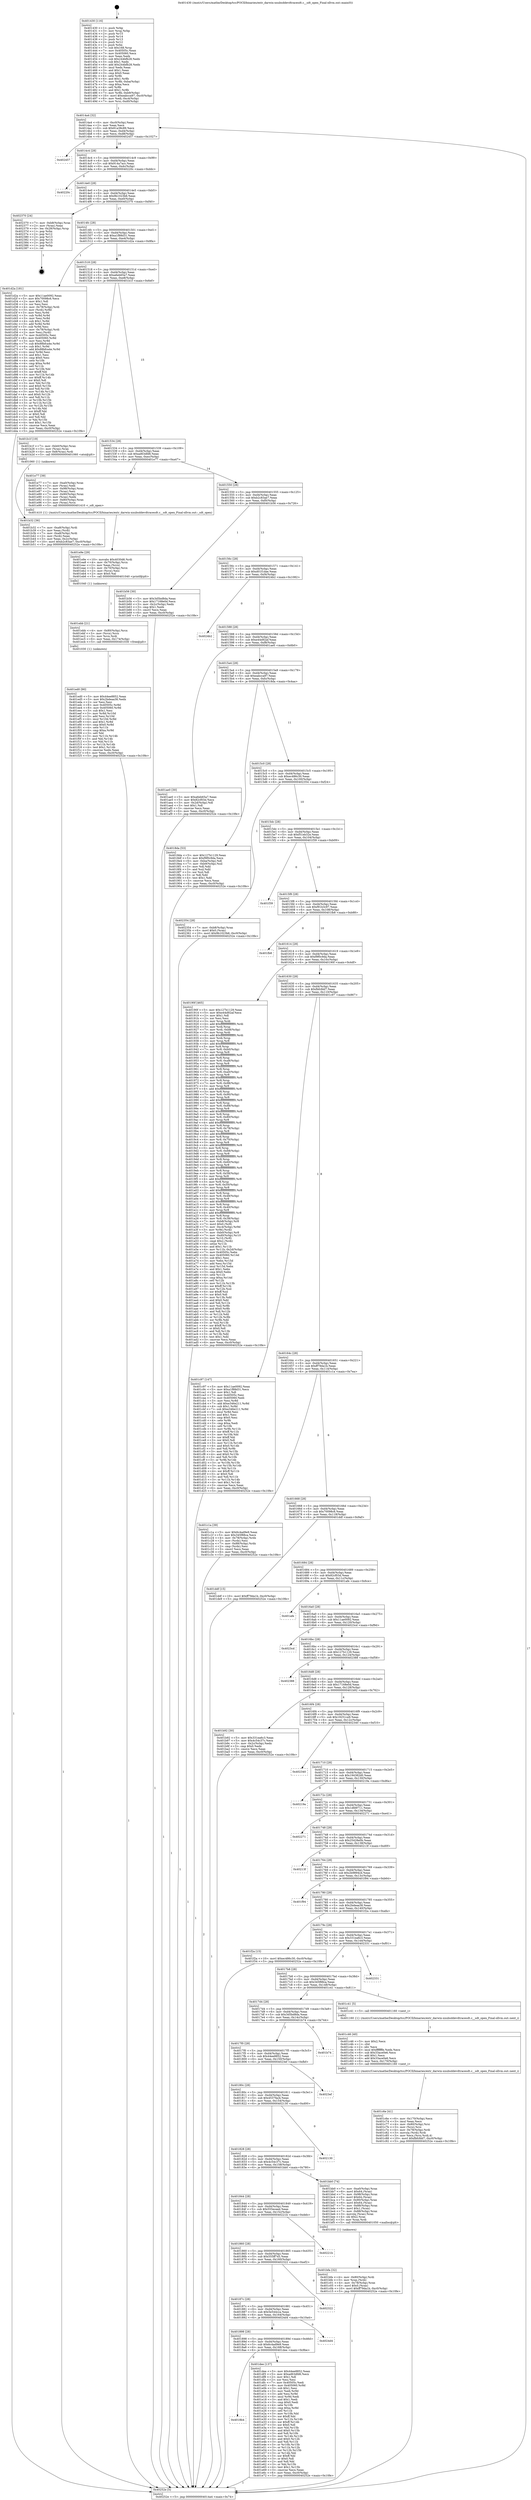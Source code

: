 digraph "0x401430" {
  label = "0x401430 (/mnt/c/Users/mathe/Desktop/tcc/POCII/binaries/extr_darwin-xnubsddevdtracesdt.c__sdt_open_Final-ollvm.out::main(0))"
  labelloc = "t"
  node[shape=record]

  Entry [label="",width=0.3,height=0.3,shape=circle,fillcolor=black,style=filled]
  "0x4014a4" [label="{
     0x4014a4 [32]\l
     | [instrs]\l
     &nbsp;&nbsp;0x4014a4 \<+6\>: mov -0xc0(%rbp),%eax\l
     &nbsp;&nbsp;0x4014aa \<+2\>: mov %eax,%ecx\l
     &nbsp;&nbsp;0x4014ac \<+6\>: sub $0x81a38c89,%ecx\l
     &nbsp;&nbsp;0x4014b2 \<+6\>: mov %eax,-0xd4(%rbp)\l
     &nbsp;&nbsp;0x4014b8 \<+6\>: mov %ecx,-0xd8(%rbp)\l
     &nbsp;&nbsp;0x4014be \<+6\>: je 0000000000402457 \<main+0x1027\>\l
  }"]
  "0x402457" [label="{
     0x402457\l
  }", style=dashed]
  "0x4014c4" [label="{
     0x4014c4 [28]\l
     | [instrs]\l
     &nbsp;&nbsp;0x4014c4 \<+5\>: jmp 00000000004014c9 \<main+0x99\>\l
     &nbsp;&nbsp;0x4014c9 \<+6\>: mov -0xd4(%rbp),%eax\l
     &nbsp;&nbsp;0x4014cf \<+5\>: sub $0x914a7acc,%eax\l
     &nbsp;&nbsp;0x4014d4 \<+6\>: mov %eax,-0xdc(%rbp)\l
     &nbsp;&nbsp;0x4014da \<+6\>: je 000000000040220c \<main+0xddc\>\l
  }"]
  Exit [label="",width=0.3,height=0.3,shape=circle,fillcolor=black,style=filled,peripheries=2]
  "0x40220c" [label="{
     0x40220c\l
  }", style=dashed]
  "0x4014e0" [label="{
     0x4014e0 [28]\l
     | [instrs]\l
     &nbsp;&nbsp;0x4014e0 \<+5\>: jmp 00000000004014e5 \<main+0xb5\>\l
     &nbsp;&nbsp;0x4014e5 \<+6\>: mov -0xd4(%rbp),%eax\l
     &nbsp;&nbsp;0x4014eb \<+5\>: sub $0x9b1023b6,%eax\l
     &nbsp;&nbsp;0x4014f0 \<+6\>: mov %eax,-0xe0(%rbp)\l
     &nbsp;&nbsp;0x4014f6 \<+6\>: je 0000000000402370 \<main+0xf40\>\l
  }"]
  "0x401ed0" [label="{
     0x401ed0 [90]\l
     | [instrs]\l
     &nbsp;&nbsp;0x401ed0 \<+5\>: mov $0x44ee8852,%eax\l
     &nbsp;&nbsp;0x401ed5 \<+5\>: mov $0x2bdeaa38,%edx\l
     &nbsp;&nbsp;0x401eda \<+2\>: xor %esi,%esi\l
     &nbsp;&nbsp;0x401edc \<+8\>: mov 0x40505c,%r8d\l
     &nbsp;&nbsp;0x401ee4 \<+8\>: mov 0x405060,%r9d\l
     &nbsp;&nbsp;0x401eec \<+3\>: sub $0x1,%esi\l
     &nbsp;&nbsp;0x401eef \<+3\>: mov %r8d,%r10d\l
     &nbsp;&nbsp;0x401ef2 \<+3\>: add %esi,%r10d\l
     &nbsp;&nbsp;0x401ef5 \<+4\>: imul %r10d,%r8d\l
     &nbsp;&nbsp;0x401ef9 \<+4\>: and $0x1,%r8d\l
     &nbsp;&nbsp;0x401efd \<+4\>: cmp $0x0,%r8d\l
     &nbsp;&nbsp;0x401f01 \<+4\>: sete %r11b\l
     &nbsp;&nbsp;0x401f05 \<+4\>: cmp $0xa,%r9d\l
     &nbsp;&nbsp;0x401f09 \<+3\>: setl %bl\l
     &nbsp;&nbsp;0x401f0c \<+3\>: mov %r11b,%r14b\l
     &nbsp;&nbsp;0x401f0f \<+3\>: and %bl,%r14b\l
     &nbsp;&nbsp;0x401f12 \<+3\>: xor %bl,%r11b\l
     &nbsp;&nbsp;0x401f15 \<+3\>: or %r11b,%r14b\l
     &nbsp;&nbsp;0x401f18 \<+4\>: test $0x1,%r14b\l
     &nbsp;&nbsp;0x401f1c \<+3\>: cmovne %edx,%eax\l
     &nbsp;&nbsp;0x401f1f \<+6\>: mov %eax,-0xc0(%rbp)\l
     &nbsp;&nbsp;0x401f25 \<+5\>: jmp 000000000040252e \<main+0x10fe\>\l
  }"]
  "0x402370" [label="{
     0x402370 [24]\l
     | [instrs]\l
     &nbsp;&nbsp;0x402370 \<+7\>: mov -0xb8(%rbp),%rax\l
     &nbsp;&nbsp;0x402377 \<+2\>: mov (%rax),%eax\l
     &nbsp;&nbsp;0x402379 \<+4\>: lea -0x28(%rbp),%rsp\l
     &nbsp;&nbsp;0x40237d \<+1\>: pop %rbx\l
     &nbsp;&nbsp;0x40237e \<+2\>: pop %r12\l
     &nbsp;&nbsp;0x402380 \<+2\>: pop %r13\l
     &nbsp;&nbsp;0x402382 \<+2\>: pop %r14\l
     &nbsp;&nbsp;0x402384 \<+2\>: pop %r15\l
     &nbsp;&nbsp;0x402386 \<+1\>: pop %rbp\l
     &nbsp;&nbsp;0x402387 \<+1\>: ret\l
  }"]
  "0x4014fc" [label="{
     0x4014fc [28]\l
     | [instrs]\l
     &nbsp;&nbsp;0x4014fc \<+5\>: jmp 0000000000401501 \<main+0xd1\>\l
     &nbsp;&nbsp;0x401501 \<+6\>: mov -0xd4(%rbp),%eax\l
     &nbsp;&nbsp;0x401507 \<+5\>: sub $0xa1f88d31,%eax\l
     &nbsp;&nbsp;0x40150c \<+6\>: mov %eax,-0xe4(%rbp)\l
     &nbsp;&nbsp;0x401512 \<+6\>: je 0000000000401d2a \<main+0x8fa\>\l
  }"]
  "0x401ebb" [label="{
     0x401ebb [21]\l
     | [instrs]\l
     &nbsp;&nbsp;0x401ebb \<+4\>: mov -0x80(%rbp),%rcx\l
     &nbsp;&nbsp;0x401ebf \<+3\>: mov (%rcx),%rcx\l
     &nbsp;&nbsp;0x401ec2 \<+3\>: mov %rcx,%rdi\l
     &nbsp;&nbsp;0x401ec5 \<+6\>: mov %eax,-0x174(%rbp)\l
     &nbsp;&nbsp;0x401ecb \<+5\>: call 0000000000401030 \<free@plt\>\l
     | [calls]\l
     &nbsp;&nbsp;0x401030 \{1\} (unknown)\l
  }"]
  "0x401d2a" [label="{
     0x401d2a [181]\l
     | [instrs]\l
     &nbsp;&nbsp;0x401d2a \<+5\>: mov $0x11ae0092,%eax\l
     &nbsp;&nbsp;0x401d2f \<+5\>: mov $0x70098c6,%ecx\l
     &nbsp;&nbsp;0x401d34 \<+2\>: mov $0x1,%dl\l
     &nbsp;&nbsp;0x401d36 \<+2\>: xor %esi,%esi\l
     &nbsp;&nbsp;0x401d38 \<+4\>: mov -0x78(%rbp),%rdi\l
     &nbsp;&nbsp;0x401d3c \<+3\>: mov (%rdi),%r8d\l
     &nbsp;&nbsp;0x401d3f \<+3\>: mov %esi,%r9d\l
     &nbsp;&nbsp;0x401d42 \<+3\>: sub %r8d,%r9d\l
     &nbsp;&nbsp;0x401d45 \<+3\>: mov %esi,%r8d\l
     &nbsp;&nbsp;0x401d48 \<+4\>: sub $0x1,%r8d\l
     &nbsp;&nbsp;0x401d4c \<+3\>: add %r8d,%r9d\l
     &nbsp;&nbsp;0x401d4f \<+3\>: sub %r9d,%esi\l
     &nbsp;&nbsp;0x401d52 \<+4\>: mov -0x78(%rbp),%rdi\l
     &nbsp;&nbsp;0x401d56 \<+2\>: mov %esi,(%rdi)\l
     &nbsp;&nbsp;0x401d58 \<+7\>: mov 0x40505c,%esi\l
     &nbsp;&nbsp;0x401d5f \<+8\>: mov 0x405060,%r8d\l
     &nbsp;&nbsp;0x401d67 \<+3\>: mov %esi,%r9d\l
     &nbsp;&nbsp;0x401d6a \<+7\>: sub $0x88bfca4e,%r9d\l
     &nbsp;&nbsp;0x401d71 \<+4\>: sub $0x1,%r9d\l
     &nbsp;&nbsp;0x401d75 \<+7\>: add $0x88bfca4e,%r9d\l
     &nbsp;&nbsp;0x401d7c \<+4\>: imul %r9d,%esi\l
     &nbsp;&nbsp;0x401d80 \<+3\>: and $0x1,%esi\l
     &nbsp;&nbsp;0x401d83 \<+3\>: cmp $0x0,%esi\l
     &nbsp;&nbsp;0x401d86 \<+4\>: sete %r10b\l
     &nbsp;&nbsp;0x401d8a \<+4\>: cmp $0xa,%r8d\l
     &nbsp;&nbsp;0x401d8e \<+4\>: setl %r11b\l
     &nbsp;&nbsp;0x401d92 \<+3\>: mov %r10b,%bl\l
     &nbsp;&nbsp;0x401d95 \<+3\>: xor $0xff,%bl\l
     &nbsp;&nbsp;0x401d98 \<+3\>: mov %r11b,%r14b\l
     &nbsp;&nbsp;0x401d9b \<+4\>: xor $0xff,%r14b\l
     &nbsp;&nbsp;0x401d9f \<+3\>: xor $0x0,%dl\l
     &nbsp;&nbsp;0x401da2 \<+3\>: mov %bl,%r15b\l
     &nbsp;&nbsp;0x401da5 \<+4\>: and $0x0,%r15b\l
     &nbsp;&nbsp;0x401da9 \<+3\>: and %dl,%r10b\l
     &nbsp;&nbsp;0x401dac \<+3\>: mov %r14b,%r12b\l
     &nbsp;&nbsp;0x401daf \<+4\>: and $0x0,%r12b\l
     &nbsp;&nbsp;0x401db3 \<+3\>: and %dl,%r11b\l
     &nbsp;&nbsp;0x401db6 \<+3\>: or %r10b,%r15b\l
     &nbsp;&nbsp;0x401db9 \<+3\>: or %r11b,%r12b\l
     &nbsp;&nbsp;0x401dbc \<+3\>: xor %r12b,%r15b\l
     &nbsp;&nbsp;0x401dbf \<+3\>: or %r14b,%bl\l
     &nbsp;&nbsp;0x401dc2 \<+3\>: xor $0xff,%bl\l
     &nbsp;&nbsp;0x401dc5 \<+3\>: or $0x0,%dl\l
     &nbsp;&nbsp;0x401dc8 \<+2\>: and %dl,%bl\l
     &nbsp;&nbsp;0x401dca \<+3\>: or %bl,%r15b\l
     &nbsp;&nbsp;0x401dcd \<+4\>: test $0x1,%r15b\l
     &nbsp;&nbsp;0x401dd1 \<+3\>: cmovne %ecx,%eax\l
     &nbsp;&nbsp;0x401dd4 \<+6\>: mov %eax,-0xc0(%rbp)\l
     &nbsp;&nbsp;0x401dda \<+5\>: jmp 000000000040252e \<main+0x10fe\>\l
  }"]
  "0x401518" [label="{
     0x401518 [28]\l
     | [instrs]\l
     &nbsp;&nbsp;0x401518 \<+5\>: jmp 000000000040151d \<main+0xed\>\l
     &nbsp;&nbsp;0x40151d \<+6\>: mov -0xd4(%rbp),%eax\l
     &nbsp;&nbsp;0x401523 \<+5\>: sub $0xa6eb65a7,%eax\l
     &nbsp;&nbsp;0x401528 \<+6\>: mov %eax,-0xe8(%rbp)\l
     &nbsp;&nbsp;0x40152e \<+6\>: je 0000000000401b1f \<main+0x6ef\>\l
  }"]
  "0x401e9e" [label="{
     0x401e9e [29]\l
     | [instrs]\l
     &nbsp;&nbsp;0x401e9e \<+10\>: movabs $0x4030d6,%rdi\l
     &nbsp;&nbsp;0x401ea8 \<+4\>: mov -0x70(%rbp),%rcx\l
     &nbsp;&nbsp;0x401eac \<+2\>: mov %eax,(%rcx)\l
     &nbsp;&nbsp;0x401eae \<+4\>: mov -0x70(%rbp),%rcx\l
     &nbsp;&nbsp;0x401eb2 \<+2\>: mov (%rcx),%esi\l
     &nbsp;&nbsp;0x401eb4 \<+2\>: mov $0x0,%al\l
     &nbsp;&nbsp;0x401eb6 \<+5\>: call 0000000000401040 \<printf@plt\>\l
     | [calls]\l
     &nbsp;&nbsp;0x401040 \{1\} (unknown)\l
  }"]
  "0x401b1f" [label="{
     0x401b1f [19]\l
     | [instrs]\l
     &nbsp;&nbsp;0x401b1f \<+7\>: mov -0xb0(%rbp),%rax\l
     &nbsp;&nbsp;0x401b26 \<+3\>: mov (%rax),%rax\l
     &nbsp;&nbsp;0x401b29 \<+4\>: mov 0x8(%rax),%rdi\l
     &nbsp;&nbsp;0x401b2d \<+5\>: call 0000000000401060 \<atoi@plt\>\l
     | [calls]\l
     &nbsp;&nbsp;0x401060 \{1\} (unknown)\l
  }"]
  "0x401534" [label="{
     0x401534 [28]\l
     | [instrs]\l
     &nbsp;&nbsp;0x401534 \<+5\>: jmp 0000000000401539 \<main+0x109\>\l
     &nbsp;&nbsp;0x401539 \<+6\>: mov -0xd4(%rbp),%eax\l
     &nbsp;&nbsp;0x40153f \<+5\>: sub $0xad63dfd6,%eax\l
     &nbsp;&nbsp;0x401544 \<+6\>: mov %eax,-0xec(%rbp)\l
     &nbsp;&nbsp;0x40154a \<+6\>: je 0000000000401e77 \<main+0xa47\>\l
  }"]
  "0x4018b4" [label="{
     0x4018b4\l
  }", style=dashed]
  "0x401e77" [label="{
     0x401e77 [39]\l
     | [instrs]\l
     &nbsp;&nbsp;0x401e77 \<+7\>: mov -0xa0(%rbp),%rax\l
     &nbsp;&nbsp;0x401e7e \<+2\>: mov (%rax),%edi\l
     &nbsp;&nbsp;0x401e80 \<+7\>: mov -0x98(%rbp),%rax\l
     &nbsp;&nbsp;0x401e87 \<+2\>: mov (%rax),%esi\l
     &nbsp;&nbsp;0x401e89 \<+7\>: mov -0x90(%rbp),%rax\l
     &nbsp;&nbsp;0x401e90 \<+2\>: mov (%rax),%edx\l
     &nbsp;&nbsp;0x401e92 \<+4\>: mov -0x80(%rbp),%rax\l
     &nbsp;&nbsp;0x401e96 \<+3\>: mov (%rax),%rcx\l
     &nbsp;&nbsp;0x401e99 \<+5\>: call 0000000000401410 \<_sdt_open\>\l
     | [calls]\l
     &nbsp;&nbsp;0x401410 \{1\} (/mnt/c/Users/mathe/Desktop/tcc/POCII/binaries/extr_darwin-xnubsddevdtracesdt.c__sdt_open_Final-ollvm.out::_sdt_open)\l
  }"]
  "0x401550" [label="{
     0x401550 [28]\l
     | [instrs]\l
     &nbsp;&nbsp;0x401550 \<+5\>: jmp 0000000000401555 \<main+0x125\>\l
     &nbsp;&nbsp;0x401555 \<+6\>: mov -0xd4(%rbp),%eax\l
     &nbsp;&nbsp;0x40155b \<+5\>: sub $0xb2c83ae7,%eax\l
     &nbsp;&nbsp;0x401560 \<+6\>: mov %eax,-0xf0(%rbp)\l
     &nbsp;&nbsp;0x401566 \<+6\>: je 0000000000401b56 \<main+0x726\>\l
  }"]
  "0x401dee" [label="{
     0x401dee [137]\l
     | [instrs]\l
     &nbsp;&nbsp;0x401dee \<+5\>: mov $0x44ee8852,%eax\l
     &nbsp;&nbsp;0x401df3 \<+5\>: mov $0xad63dfd6,%ecx\l
     &nbsp;&nbsp;0x401df8 \<+2\>: mov $0x1,%dl\l
     &nbsp;&nbsp;0x401dfa \<+2\>: xor %esi,%esi\l
     &nbsp;&nbsp;0x401dfc \<+7\>: mov 0x40505c,%edi\l
     &nbsp;&nbsp;0x401e03 \<+8\>: mov 0x405060,%r8d\l
     &nbsp;&nbsp;0x401e0b \<+3\>: sub $0x1,%esi\l
     &nbsp;&nbsp;0x401e0e \<+3\>: mov %edi,%r9d\l
     &nbsp;&nbsp;0x401e11 \<+3\>: add %esi,%r9d\l
     &nbsp;&nbsp;0x401e14 \<+4\>: imul %r9d,%edi\l
     &nbsp;&nbsp;0x401e18 \<+3\>: and $0x1,%edi\l
     &nbsp;&nbsp;0x401e1b \<+3\>: cmp $0x0,%edi\l
     &nbsp;&nbsp;0x401e1e \<+4\>: sete %r10b\l
     &nbsp;&nbsp;0x401e22 \<+4\>: cmp $0xa,%r8d\l
     &nbsp;&nbsp;0x401e26 \<+4\>: setl %r11b\l
     &nbsp;&nbsp;0x401e2a \<+3\>: mov %r10b,%bl\l
     &nbsp;&nbsp;0x401e2d \<+3\>: xor $0xff,%bl\l
     &nbsp;&nbsp;0x401e30 \<+3\>: mov %r11b,%r14b\l
     &nbsp;&nbsp;0x401e33 \<+4\>: xor $0xff,%r14b\l
     &nbsp;&nbsp;0x401e37 \<+3\>: xor $0x0,%dl\l
     &nbsp;&nbsp;0x401e3a \<+3\>: mov %bl,%r15b\l
     &nbsp;&nbsp;0x401e3d \<+4\>: and $0x0,%r15b\l
     &nbsp;&nbsp;0x401e41 \<+3\>: and %dl,%r10b\l
     &nbsp;&nbsp;0x401e44 \<+3\>: mov %r14b,%r12b\l
     &nbsp;&nbsp;0x401e47 \<+4\>: and $0x0,%r12b\l
     &nbsp;&nbsp;0x401e4b \<+3\>: and %dl,%r11b\l
     &nbsp;&nbsp;0x401e4e \<+3\>: or %r10b,%r15b\l
     &nbsp;&nbsp;0x401e51 \<+3\>: or %r11b,%r12b\l
     &nbsp;&nbsp;0x401e54 \<+3\>: xor %r12b,%r15b\l
     &nbsp;&nbsp;0x401e57 \<+3\>: or %r14b,%bl\l
     &nbsp;&nbsp;0x401e5a \<+3\>: xor $0xff,%bl\l
     &nbsp;&nbsp;0x401e5d \<+3\>: or $0x0,%dl\l
     &nbsp;&nbsp;0x401e60 \<+2\>: and %dl,%bl\l
     &nbsp;&nbsp;0x401e62 \<+3\>: or %bl,%r15b\l
     &nbsp;&nbsp;0x401e65 \<+4\>: test $0x1,%r15b\l
     &nbsp;&nbsp;0x401e69 \<+3\>: cmovne %ecx,%eax\l
     &nbsp;&nbsp;0x401e6c \<+6\>: mov %eax,-0xc0(%rbp)\l
     &nbsp;&nbsp;0x401e72 \<+5\>: jmp 000000000040252e \<main+0x10fe\>\l
  }"]
  "0x401b56" [label="{
     0x401b56 [30]\l
     | [instrs]\l
     &nbsp;&nbsp;0x401b56 \<+5\>: mov $0x3d5bd8da,%eax\l
     &nbsp;&nbsp;0x401b5b \<+5\>: mov $0x17168e0d,%ecx\l
     &nbsp;&nbsp;0x401b60 \<+3\>: mov -0x2c(%rbp),%edx\l
     &nbsp;&nbsp;0x401b63 \<+3\>: cmp $0x1,%edx\l
     &nbsp;&nbsp;0x401b66 \<+3\>: cmovl %ecx,%eax\l
     &nbsp;&nbsp;0x401b69 \<+6\>: mov %eax,-0xc0(%rbp)\l
     &nbsp;&nbsp;0x401b6f \<+5\>: jmp 000000000040252e \<main+0x10fe\>\l
  }"]
  "0x40156c" [label="{
     0x40156c [28]\l
     | [instrs]\l
     &nbsp;&nbsp;0x40156c \<+5\>: jmp 0000000000401571 \<main+0x141\>\l
     &nbsp;&nbsp;0x401571 \<+6\>: mov -0xd4(%rbp),%eax\l
     &nbsp;&nbsp;0x401577 \<+5\>: sub $0xd01f1dae,%eax\l
     &nbsp;&nbsp;0x40157c \<+6\>: mov %eax,-0xf4(%rbp)\l
     &nbsp;&nbsp;0x401582 \<+6\>: je 00000000004024b2 \<main+0x1082\>\l
  }"]
  "0x401898" [label="{
     0x401898 [28]\l
     | [instrs]\l
     &nbsp;&nbsp;0x401898 \<+5\>: jmp 000000000040189d \<main+0x46d\>\l
     &nbsp;&nbsp;0x40189d \<+6\>: mov -0xd4(%rbp),%eax\l
     &nbsp;&nbsp;0x4018a3 \<+5\>: sub $0x6c4ad9e9,%eax\l
     &nbsp;&nbsp;0x4018a8 \<+6\>: mov %eax,-0x168(%rbp)\l
     &nbsp;&nbsp;0x4018ae \<+6\>: je 0000000000401dee \<main+0x9be\>\l
  }"]
  "0x4024b2" [label="{
     0x4024b2\l
  }", style=dashed]
  "0x401588" [label="{
     0x401588 [28]\l
     | [instrs]\l
     &nbsp;&nbsp;0x401588 \<+5\>: jmp 000000000040158d \<main+0x15d\>\l
     &nbsp;&nbsp;0x40158d \<+6\>: mov -0xd4(%rbp),%eax\l
     &nbsp;&nbsp;0x401593 \<+5\>: sub $0xe44d92af,%eax\l
     &nbsp;&nbsp;0x401598 \<+6\>: mov %eax,-0xf8(%rbp)\l
     &nbsp;&nbsp;0x40159e \<+6\>: je 0000000000401ae0 \<main+0x6b0\>\l
  }"]
  "0x4024d4" [label="{
     0x4024d4\l
  }", style=dashed]
  "0x401ae0" [label="{
     0x401ae0 [30]\l
     | [instrs]\l
     &nbsp;&nbsp;0x401ae0 \<+5\>: mov $0xa6eb65a7,%eax\l
     &nbsp;&nbsp;0x401ae5 \<+5\>: mov $0x82cf03d,%ecx\l
     &nbsp;&nbsp;0x401aea \<+3\>: mov -0x2d(%rbp),%dl\l
     &nbsp;&nbsp;0x401aed \<+3\>: test $0x1,%dl\l
     &nbsp;&nbsp;0x401af0 \<+3\>: cmovne %ecx,%eax\l
     &nbsp;&nbsp;0x401af3 \<+6\>: mov %eax,-0xc0(%rbp)\l
     &nbsp;&nbsp;0x401af9 \<+5\>: jmp 000000000040252e \<main+0x10fe\>\l
  }"]
  "0x4015a4" [label="{
     0x4015a4 [28]\l
     | [instrs]\l
     &nbsp;&nbsp;0x4015a4 \<+5\>: jmp 00000000004015a9 \<main+0x179\>\l
     &nbsp;&nbsp;0x4015a9 \<+6\>: mov -0xd4(%rbp),%eax\l
     &nbsp;&nbsp;0x4015af \<+5\>: sub $0xeabcca97,%eax\l
     &nbsp;&nbsp;0x4015b4 \<+6\>: mov %eax,-0xfc(%rbp)\l
     &nbsp;&nbsp;0x4015ba \<+6\>: je 00000000004018da \<main+0x4aa\>\l
  }"]
  "0x40187c" [label="{
     0x40187c [28]\l
     | [instrs]\l
     &nbsp;&nbsp;0x40187c \<+5\>: jmp 0000000000401881 \<main+0x451\>\l
     &nbsp;&nbsp;0x401881 \<+6\>: mov -0xd4(%rbp),%eax\l
     &nbsp;&nbsp;0x401887 \<+5\>: sub $0x5e544cca,%eax\l
     &nbsp;&nbsp;0x40188c \<+6\>: mov %eax,-0x164(%rbp)\l
     &nbsp;&nbsp;0x401892 \<+6\>: je 00000000004024d4 \<main+0x10a4\>\l
  }"]
  "0x4018da" [label="{
     0x4018da [53]\l
     | [instrs]\l
     &nbsp;&nbsp;0x4018da \<+5\>: mov $0x127b1129,%eax\l
     &nbsp;&nbsp;0x4018df \<+5\>: mov $0xf9f0c9da,%ecx\l
     &nbsp;&nbsp;0x4018e4 \<+6\>: mov -0xba(%rbp),%dl\l
     &nbsp;&nbsp;0x4018ea \<+7\>: mov -0xb9(%rbp),%sil\l
     &nbsp;&nbsp;0x4018f1 \<+3\>: mov %dl,%dil\l
     &nbsp;&nbsp;0x4018f4 \<+3\>: and %sil,%dil\l
     &nbsp;&nbsp;0x4018f7 \<+3\>: xor %sil,%dl\l
     &nbsp;&nbsp;0x4018fa \<+3\>: or %dl,%dil\l
     &nbsp;&nbsp;0x4018fd \<+4\>: test $0x1,%dil\l
     &nbsp;&nbsp;0x401901 \<+3\>: cmovne %ecx,%eax\l
     &nbsp;&nbsp;0x401904 \<+6\>: mov %eax,-0xc0(%rbp)\l
     &nbsp;&nbsp;0x40190a \<+5\>: jmp 000000000040252e \<main+0x10fe\>\l
  }"]
  "0x4015c0" [label="{
     0x4015c0 [28]\l
     | [instrs]\l
     &nbsp;&nbsp;0x4015c0 \<+5\>: jmp 00000000004015c5 \<main+0x195\>\l
     &nbsp;&nbsp;0x4015c5 \<+6\>: mov -0xd4(%rbp),%eax\l
     &nbsp;&nbsp;0x4015cb \<+5\>: sub $0xec486c30,%eax\l
     &nbsp;&nbsp;0x4015d0 \<+6\>: mov %eax,-0x100(%rbp)\l
     &nbsp;&nbsp;0x4015d6 \<+6\>: je 0000000000402354 \<main+0xf24\>\l
  }"]
  "0x40252e" [label="{
     0x40252e [5]\l
     | [instrs]\l
     &nbsp;&nbsp;0x40252e \<+5\>: jmp 00000000004014a4 \<main+0x74\>\l
  }"]
  "0x401430" [label="{
     0x401430 [116]\l
     | [instrs]\l
     &nbsp;&nbsp;0x401430 \<+1\>: push %rbp\l
     &nbsp;&nbsp;0x401431 \<+3\>: mov %rsp,%rbp\l
     &nbsp;&nbsp;0x401434 \<+2\>: push %r15\l
     &nbsp;&nbsp;0x401436 \<+2\>: push %r14\l
     &nbsp;&nbsp;0x401438 \<+2\>: push %r13\l
     &nbsp;&nbsp;0x40143a \<+2\>: push %r12\l
     &nbsp;&nbsp;0x40143c \<+1\>: push %rbx\l
     &nbsp;&nbsp;0x40143d \<+7\>: sub $0x168,%rsp\l
     &nbsp;&nbsp;0x401444 \<+7\>: mov 0x40505c,%eax\l
     &nbsp;&nbsp;0x40144b \<+7\>: mov 0x405060,%ecx\l
     &nbsp;&nbsp;0x401452 \<+2\>: mov %eax,%edx\l
     &nbsp;&nbsp;0x401454 \<+6\>: sub $0x244bfb28,%edx\l
     &nbsp;&nbsp;0x40145a \<+3\>: sub $0x1,%edx\l
     &nbsp;&nbsp;0x40145d \<+6\>: add $0x244bfb28,%edx\l
     &nbsp;&nbsp;0x401463 \<+3\>: imul %edx,%eax\l
     &nbsp;&nbsp;0x401466 \<+3\>: and $0x1,%eax\l
     &nbsp;&nbsp;0x401469 \<+3\>: cmp $0x0,%eax\l
     &nbsp;&nbsp;0x40146c \<+4\>: sete %r8b\l
     &nbsp;&nbsp;0x401470 \<+4\>: and $0x1,%r8b\l
     &nbsp;&nbsp;0x401474 \<+7\>: mov %r8b,-0xba(%rbp)\l
     &nbsp;&nbsp;0x40147b \<+3\>: cmp $0xa,%ecx\l
     &nbsp;&nbsp;0x40147e \<+4\>: setl %r8b\l
     &nbsp;&nbsp;0x401482 \<+4\>: and $0x1,%r8b\l
     &nbsp;&nbsp;0x401486 \<+7\>: mov %r8b,-0xb9(%rbp)\l
     &nbsp;&nbsp;0x40148d \<+10\>: movl $0xeabcca97,-0xc0(%rbp)\l
     &nbsp;&nbsp;0x401497 \<+6\>: mov %edi,-0xc4(%rbp)\l
     &nbsp;&nbsp;0x40149d \<+7\>: mov %rsi,-0xd0(%rbp)\l
  }"]
  "0x402322" [label="{
     0x402322\l
  }", style=dashed]
  "0x402354" [label="{
     0x402354 [28]\l
     | [instrs]\l
     &nbsp;&nbsp;0x402354 \<+7\>: mov -0xb8(%rbp),%rax\l
     &nbsp;&nbsp;0x40235b \<+6\>: movl $0x0,(%rax)\l
     &nbsp;&nbsp;0x402361 \<+10\>: movl $0x9b1023b6,-0xc0(%rbp)\l
     &nbsp;&nbsp;0x40236b \<+5\>: jmp 000000000040252e \<main+0x10fe\>\l
  }"]
  "0x4015dc" [label="{
     0x4015dc [28]\l
     | [instrs]\l
     &nbsp;&nbsp;0x4015dc \<+5\>: jmp 00000000004015e1 \<main+0x1b1\>\l
     &nbsp;&nbsp;0x4015e1 \<+6\>: mov -0xd4(%rbp),%eax\l
     &nbsp;&nbsp;0x4015e7 \<+5\>: sub $0xf51eb32e,%eax\l
     &nbsp;&nbsp;0x4015ec \<+6\>: mov %eax,-0x104(%rbp)\l
     &nbsp;&nbsp;0x4015f2 \<+6\>: je 0000000000401f39 \<main+0xb09\>\l
  }"]
  "0x401860" [label="{
     0x401860 [28]\l
     | [instrs]\l
     &nbsp;&nbsp;0x401860 \<+5\>: jmp 0000000000401865 \<main+0x435\>\l
     &nbsp;&nbsp;0x401865 \<+6\>: mov -0xd4(%rbp),%eax\l
     &nbsp;&nbsp;0x40186b \<+5\>: sub $0x555ff745,%eax\l
     &nbsp;&nbsp;0x401870 \<+6\>: mov %eax,-0x160(%rbp)\l
     &nbsp;&nbsp;0x401876 \<+6\>: je 0000000000402322 \<main+0xef2\>\l
  }"]
  "0x401f39" [label="{
     0x401f39\l
  }", style=dashed]
  "0x4015f8" [label="{
     0x4015f8 [28]\l
     | [instrs]\l
     &nbsp;&nbsp;0x4015f8 \<+5\>: jmp 00000000004015fd \<main+0x1cd\>\l
     &nbsp;&nbsp;0x4015fd \<+6\>: mov -0xd4(%rbp),%eax\l
     &nbsp;&nbsp;0x401603 \<+5\>: sub $0xf91b3c97,%eax\l
     &nbsp;&nbsp;0x401608 \<+6\>: mov %eax,-0x108(%rbp)\l
     &nbsp;&nbsp;0x40160e \<+6\>: je 0000000000401fb8 \<main+0xb88\>\l
  }"]
  "0x40221b" [label="{
     0x40221b\l
  }", style=dashed]
  "0x401fb8" [label="{
     0x401fb8\l
  }", style=dashed]
  "0x401614" [label="{
     0x401614 [28]\l
     | [instrs]\l
     &nbsp;&nbsp;0x401614 \<+5\>: jmp 0000000000401619 \<main+0x1e9\>\l
     &nbsp;&nbsp;0x401619 \<+6\>: mov -0xd4(%rbp),%eax\l
     &nbsp;&nbsp;0x40161f \<+5\>: sub $0xf9f0c9da,%eax\l
     &nbsp;&nbsp;0x401624 \<+6\>: mov %eax,-0x10c(%rbp)\l
     &nbsp;&nbsp;0x40162a \<+6\>: je 000000000040190f \<main+0x4df\>\l
  }"]
  "0x401c6e" [label="{
     0x401c6e [41]\l
     | [instrs]\l
     &nbsp;&nbsp;0x401c6e \<+6\>: mov -0x170(%rbp),%ecx\l
     &nbsp;&nbsp;0x401c74 \<+3\>: imul %eax,%ecx\l
     &nbsp;&nbsp;0x401c77 \<+4\>: mov -0x80(%rbp),%rsi\l
     &nbsp;&nbsp;0x401c7b \<+3\>: mov (%rsi),%rsi\l
     &nbsp;&nbsp;0x401c7e \<+4\>: mov -0x78(%rbp),%rdi\l
     &nbsp;&nbsp;0x401c82 \<+3\>: movslq (%rdi),%rdi\l
     &nbsp;&nbsp;0x401c85 \<+3\>: mov %ecx,(%rsi,%rdi,4)\l
     &nbsp;&nbsp;0x401c88 \<+10\>: movl $0xfbfcfdd7,-0xc0(%rbp)\l
     &nbsp;&nbsp;0x401c92 \<+5\>: jmp 000000000040252e \<main+0x10fe\>\l
  }"]
  "0x40190f" [label="{
     0x40190f [465]\l
     | [instrs]\l
     &nbsp;&nbsp;0x40190f \<+5\>: mov $0x127b1129,%eax\l
     &nbsp;&nbsp;0x401914 \<+5\>: mov $0xe44d92af,%ecx\l
     &nbsp;&nbsp;0x401919 \<+2\>: mov $0x1,%dl\l
     &nbsp;&nbsp;0x40191b \<+2\>: xor %esi,%esi\l
     &nbsp;&nbsp;0x40191d \<+3\>: mov %rsp,%rdi\l
     &nbsp;&nbsp;0x401920 \<+4\>: add $0xfffffffffffffff0,%rdi\l
     &nbsp;&nbsp;0x401924 \<+3\>: mov %rdi,%rsp\l
     &nbsp;&nbsp;0x401927 \<+7\>: mov %rdi,-0xb8(%rbp)\l
     &nbsp;&nbsp;0x40192e \<+3\>: mov %rsp,%rdi\l
     &nbsp;&nbsp;0x401931 \<+4\>: add $0xfffffffffffffff0,%rdi\l
     &nbsp;&nbsp;0x401935 \<+3\>: mov %rdi,%rsp\l
     &nbsp;&nbsp;0x401938 \<+3\>: mov %rsp,%r8\l
     &nbsp;&nbsp;0x40193b \<+4\>: add $0xfffffffffffffff0,%r8\l
     &nbsp;&nbsp;0x40193f \<+3\>: mov %r8,%rsp\l
     &nbsp;&nbsp;0x401942 \<+7\>: mov %r8,-0xb0(%rbp)\l
     &nbsp;&nbsp;0x401949 \<+3\>: mov %rsp,%r8\l
     &nbsp;&nbsp;0x40194c \<+4\>: add $0xfffffffffffffff0,%r8\l
     &nbsp;&nbsp;0x401950 \<+3\>: mov %r8,%rsp\l
     &nbsp;&nbsp;0x401953 \<+7\>: mov %r8,-0xa8(%rbp)\l
     &nbsp;&nbsp;0x40195a \<+3\>: mov %rsp,%r8\l
     &nbsp;&nbsp;0x40195d \<+4\>: add $0xfffffffffffffff0,%r8\l
     &nbsp;&nbsp;0x401961 \<+3\>: mov %r8,%rsp\l
     &nbsp;&nbsp;0x401964 \<+7\>: mov %r8,-0xa0(%rbp)\l
     &nbsp;&nbsp;0x40196b \<+3\>: mov %rsp,%r8\l
     &nbsp;&nbsp;0x40196e \<+4\>: add $0xfffffffffffffff0,%r8\l
     &nbsp;&nbsp;0x401972 \<+3\>: mov %r8,%rsp\l
     &nbsp;&nbsp;0x401975 \<+7\>: mov %r8,-0x98(%rbp)\l
     &nbsp;&nbsp;0x40197c \<+3\>: mov %rsp,%r8\l
     &nbsp;&nbsp;0x40197f \<+4\>: add $0xfffffffffffffff0,%r8\l
     &nbsp;&nbsp;0x401983 \<+3\>: mov %r8,%rsp\l
     &nbsp;&nbsp;0x401986 \<+7\>: mov %r8,-0x90(%rbp)\l
     &nbsp;&nbsp;0x40198d \<+3\>: mov %rsp,%r8\l
     &nbsp;&nbsp;0x401990 \<+4\>: add $0xfffffffffffffff0,%r8\l
     &nbsp;&nbsp;0x401994 \<+3\>: mov %r8,%rsp\l
     &nbsp;&nbsp;0x401997 \<+7\>: mov %r8,-0x88(%rbp)\l
     &nbsp;&nbsp;0x40199e \<+3\>: mov %rsp,%r8\l
     &nbsp;&nbsp;0x4019a1 \<+4\>: add $0xfffffffffffffff0,%r8\l
     &nbsp;&nbsp;0x4019a5 \<+3\>: mov %r8,%rsp\l
     &nbsp;&nbsp;0x4019a8 \<+4\>: mov %r8,-0x80(%rbp)\l
     &nbsp;&nbsp;0x4019ac \<+3\>: mov %rsp,%r8\l
     &nbsp;&nbsp;0x4019af \<+4\>: add $0xfffffffffffffff0,%r8\l
     &nbsp;&nbsp;0x4019b3 \<+3\>: mov %r8,%rsp\l
     &nbsp;&nbsp;0x4019b6 \<+4\>: mov %r8,-0x78(%rbp)\l
     &nbsp;&nbsp;0x4019ba \<+3\>: mov %rsp,%r8\l
     &nbsp;&nbsp;0x4019bd \<+4\>: add $0xfffffffffffffff0,%r8\l
     &nbsp;&nbsp;0x4019c1 \<+3\>: mov %r8,%rsp\l
     &nbsp;&nbsp;0x4019c4 \<+4\>: mov %r8,-0x70(%rbp)\l
     &nbsp;&nbsp;0x4019c8 \<+3\>: mov %rsp,%r8\l
     &nbsp;&nbsp;0x4019cb \<+4\>: add $0xfffffffffffffff0,%r8\l
     &nbsp;&nbsp;0x4019cf \<+3\>: mov %r8,%rsp\l
     &nbsp;&nbsp;0x4019d2 \<+4\>: mov %r8,-0x68(%rbp)\l
     &nbsp;&nbsp;0x4019d6 \<+3\>: mov %rsp,%r8\l
     &nbsp;&nbsp;0x4019d9 \<+4\>: add $0xfffffffffffffff0,%r8\l
     &nbsp;&nbsp;0x4019dd \<+3\>: mov %r8,%rsp\l
     &nbsp;&nbsp;0x4019e0 \<+4\>: mov %r8,-0x60(%rbp)\l
     &nbsp;&nbsp;0x4019e4 \<+3\>: mov %rsp,%r8\l
     &nbsp;&nbsp;0x4019e7 \<+4\>: add $0xfffffffffffffff0,%r8\l
     &nbsp;&nbsp;0x4019eb \<+3\>: mov %r8,%rsp\l
     &nbsp;&nbsp;0x4019ee \<+4\>: mov %r8,-0x58(%rbp)\l
     &nbsp;&nbsp;0x4019f2 \<+3\>: mov %rsp,%r8\l
     &nbsp;&nbsp;0x4019f5 \<+4\>: add $0xfffffffffffffff0,%r8\l
     &nbsp;&nbsp;0x4019f9 \<+3\>: mov %r8,%rsp\l
     &nbsp;&nbsp;0x4019fc \<+4\>: mov %r8,-0x50(%rbp)\l
     &nbsp;&nbsp;0x401a00 \<+3\>: mov %rsp,%r8\l
     &nbsp;&nbsp;0x401a03 \<+4\>: add $0xfffffffffffffff0,%r8\l
     &nbsp;&nbsp;0x401a07 \<+3\>: mov %r8,%rsp\l
     &nbsp;&nbsp;0x401a0a \<+4\>: mov %r8,-0x48(%rbp)\l
     &nbsp;&nbsp;0x401a0e \<+3\>: mov %rsp,%r8\l
     &nbsp;&nbsp;0x401a11 \<+4\>: add $0xfffffffffffffff0,%r8\l
     &nbsp;&nbsp;0x401a15 \<+3\>: mov %r8,%rsp\l
     &nbsp;&nbsp;0x401a18 \<+4\>: mov %r8,-0x40(%rbp)\l
     &nbsp;&nbsp;0x401a1c \<+3\>: mov %rsp,%r8\l
     &nbsp;&nbsp;0x401a1f \<+4\>: add $0xfffffffffffffff0,%r8\l
     &nbsp;&nbsp;0x401a23 \<+3\>: mov %r8,%rsp\l
     &nbsp;&nbsp;0x401a26 \<+4\>: mov %r8,-0x38(%rbp)\l
     &nbsp;&nbsp;0x401a2a \<+7\>: mov -0xb8(%rbp),%r8\l
     &nbsp;&nbsp;0x401a31 \<+7\>: movl $0x0,(%r8)\l
     &nbsp;&nbsp;0x401a38 \<+7\>: mov -0xc4(%rbp),%r9d\l
     &nbsp;&nbsp;0x401a3f \<+3\>: mov %r9d,(%rdi)\l
     &nbsp;&nbsp;0x401a42 \<+7\>: mov -0xb0(%rbp),%r8\l
     &nbsp;&nbsp;0x401a49 \<+7\>: mov -0xd0(%rbp),%r10\l
     &nbsp;&nbsp;0x401a50 \<+3\>: mov %r10,(%r8)\l
     &nbsp;&nbsp;0x401a53 \<+3\>: cmpl $0x2,(%rdi)\l
     &nbsp;&nbsp;0x401a56 \<+4\>: setne %r11b\l
     &nbsp;&nbsp;0x401a5a \<+4\>: and $0x1,%r11b\l
     &nbsp;&nbsp;0x401a5e \<+4\>: mov %r11b,-0x2d(%rbp)\l
     &nbsp;&nbsp;0x401a62 \<+7\>: mov 0x40505c,%ebx\l
     &nbsp;&nbsp;0x401a69 \<+8\>: mov 0x405060,%r14d\l
     &nbsp;&nbsp;0x401a71 \<+3\>: sub $0x1,%esi\l
     &nbsp;&nbsp;0x401a74 \<+3\>: mov %ebx,%r15d\l
     &nbsp;&nbsp;0x401a77 \<+3\>: add %esi,%r15d\l
     &nbsp;&nbsp;0x401a7a \<+4\>: imul %r15d,%ebx\l
     &nbsp;&nbsp;0x401a7e \<+3\>: and $0x1,%ebx\l
     &nbsp;&nbsp;0x401a81 \<+3\>: cmp $0x0,%ebx\l
     &nbsp;&nbsp;0x401a84 \<+4\>: sete %r11b\l
     &nbsp;&nbsp;0x401a88 \<+4\>: cmp $0xa,%r14d\l
     &nbsp;&nbsp;0x401a8c \<+4\>: setl %r12b\l
     &nbsp;&nbsp;0x401a90 \<+3\>: mov %r11b,%r13b\l
     &nbsp;&nbsp;0x401a93 \<+4\>: xor $0xff,%r13b\l
     &nbsp;&nbsp;0x401a97 \<+3\>: mov %r12b,%sil\l
     &nbsp;&nbsp;0x401a9a \<+4\>: xor $0xff,%sil\l
     &nbsp;&nbsp;0x401a9e \<+3\>: xor $0x0,%dl\l
     &nbsp;&nbsp;0x401aa1 \<+3\>: mov %r13b,%dil\l
     &nbsp;&nbsp;0x401aa4 \<+4\>: and $0x0,%dil\l
     &nbsp;&nbsp;0x401aa8 \<+3\>: and %dl,%r11b\l
     &nbsp;&nbsp;0x401aab \<+3\>: mov %sil,%r8b\l
     &nbsp;&nbsp;0x401aae \<+4\>: and $0x0,%r8b\l
     &nbsp;&nbsp;0x401ab2 \<+3\>: and %dl,%r12b\l
     &nbsp;&nbsp;0x401ab5 \<+3\>: or %r11b,%dil\l
     &nbsp;&nbsp;0x401ab8 \<+3\>: or %r12b,%r8b\l
     &nbsp;&nbsp;0x401abb \<+3\>: xor %r8b,%dil\l
     &nbsp;&nbsp;0x401abe \<+3\>: or %sil,%r13b\l
     &nbsp;&nbsp;0x401ac1 \<+4\>: xor $0xff,%r13b\l
     &nbsp;&nbsp;0x401ac5 \<+3\>: or $0x0,%dl\l
     &nbsp;&nbsp;0x401ac8 \<+3\>: and %dl,%r13b\l
     &nbsp;&nbsp;0x401acb \<+3\>: or %r13b,%dil\l
     &nbsp;&nbsp;0x401ace \<+4\>: test $0x1,%dil\l
     &nbsp;&nbsp;0x401ad2 \<+3\>: cmovne %ecx,%eax\l
     &nbsp;&nbsp;0x401ad5 \<+6\>: mov %eax,-0xc0(%rbp)\l
     &nbsp;&nbsp;0x401adb \<+5\>: jmp 000000000040252e \<main+0x10fe\>\l
  }"]
  "0x401630" [label="{
     0x401630 [28]\l
     | [instrs]\l
     &nbsp;&nbsp;0x401630 \<+5\>: jmp 0000000000401635 \<main+0x205\>\l
     &nbsp;&nbsp;0x401635 \<+6\>: mov -0xd4(%rbp),%eax\l
     &nbsp;&nbsp;0x40163b \<+5\>: sub $0xfbfcfdd7,%eax\l
     &nbsp;&nbsp;0x401640 \<+6\>: mov %eax,-0x110(%rbp)\l
     &nbsp;&nbsp;0x401646 \<+6\>: je 0000000000401c97 \<main+0x867\>\l
  }"]
  "0x401c46" [label="{
     0x401c46 [40]\l
     | [instrs]\l
     &nbsp;&nbsp;0x401c46 \<+5\>: mov $0x2,%ecx\l
     &nbsp;&nbsp;0x401c4b \<+1\>: cltd\l
     &nbsp;&nbsp;0x401c4c \<+2\>: idiv %ecx\l
     &nbsp;&nbsp;0x401c4e \<+6\>: imul $0xfffffffe,%edx,%ecx\l
     &nbsp;&nbsp;0x401c54 \<+6\>: sub $0x33ace0e6,%ecx\l
     &nbsp;&nbsp;0x401c5a \<+3\>: add $0x1,%ecx\l
     &nbsp;&nbsp;0x401c5d \<+6\>: add $0x33ace0e6,%ecx\l
     &nbsp;&nbsp;0x401c63 \<+6\>: mov %ecx,-0x170(%rbp)\l
     &nbsp;&nbsp;0x401c69 \<+5\>: call 0000000000401160 \<next_i\>\l
     | [calls]\l
     &nbsp;&nbsp;0x401160 \{1\} (/mnt/c/Users/mathe/Desktop/tcc/POCII/binaries/extr_darwin-xnubsddevdtracesdt.c__sdt_open_Final-ollvm.out::next_i)\l
  }"]
  "0x401b32" [label="{
     0x401b32 [36]\l
     | [instrs]\l
     &nbsp;&nbsp;0x401b32 \<+7\>: mov -0xa8(%rbp),%rdi\l
     &nbsp;&nbsp;0x401b39 \<+2\>: mov %eax,(%rdi)\l
     &nbsp;&nbsp;0x401b3b \<+7\>: mov -0xa8(%rbp),%rdi\l
     &nbsp;&nbsp;0x401b42 \<+2\>: mov (%rdi),%eax\l
     &nbsp;&nbsp;0x401b44 \<+3\>: mov %eax,-0x2c(%rbp)\l
     &nbsp;&nbsp;0x401b47 \<+10\>: movl $0xb2c83ae7,-0xc0(%rbp)\l
     &nbsp;&nbsp;0x401b51 \<+5\>: jmp 000000000040252e \<main+0x10fe\>\l
  }"]
  "0x401bfa" [label="{
     0x401bfa [32]\l
     | [instrs]\l
     &nbsp;&nbsp;0x401bfa \<+4\>: mov -0x80(%rbp),%rdi\l
     &nbsp;&nbsp;0x401bfe \<+3\>: mov %rax,(%rdi)\l
     &nbsp;&nbsp;0x401c01 \<+4\>: mov -0x78(%rbp),%rax\l
     &nbsp;&nbsp;0x401c05 \<+6\>: movl $0x0,(%rax)\l
     &nbsp;&nbsp;0x401c0b \<+10\>: movl $0xff79da1b,-0xc0(%rbp)\l
     &nbsp;&nbsp;0x401c15 \<+5\>: jmp 000000000040252e \<main+0x10fe\>\l
  }"]
  "0x401c97" [label="{
     0x401c97 [147]\l
     | [instrs]\l
     &nbsp;&nbsp;0x401c97 \<+5\>: mov $0x11ae0092,%eax\l
     &nbsp;&nbsp;0x401c9c \<+5\>: mov $0xa1f88d31,%ecx\l
     &nbsp;&nbsp;0x401ca1 \<+2\>: mov $0x1,%dl\l
     &nbsp;&nbsp;0x401ca3 \<+7\>: mov 0x40505c,%esi\l
     &nbsp;&nbsp;0x401caa \<+7\>: mov 0x405060,%edi\l
     &nbsp;&nbsp;0x401cb1 \<+3\>: mov %esi,%r8d\l
     &nbsp;&nbsp;0x401cb4 \<+7\>: add $0xe346e211,%r8d\l
     &nbsp;&nbsp;0x401cbb \<+4\>: sub $0x1,%r8d\l
     &nbsp;&nbsp;0x401cbf \<+7\>: sub $0xe346e211,%r8d\l
     &nbsp;&nbsp;0x401cc6 \<+4\>: imul %r8d,%esi\l
     &nbsp;&nbsp;0x401cca \<+3\>: and $0x1,%esi\l
     &nbsp;&nbsp;0x401ccd \<+3\>: cmp $0x0,%esi\l
     &nbsp;&nbsp;0x401cd0 \<+4\>: sete %r9b\l
     &nbsp;&nbsp;0x401cd4 \<+3\>: cmp $0xa,%edi\l
     &nbsp;&nbsp;0x401cd7 \<+4\>: setl %r10b\l
     &nbsp;&nbsp;0x401cdb \<+3\>: mov %r9b,%r11b\l
     &nbsp;&nbsp;0x401cde \<+4\>: xor $0xff,%r11b\l
     &nbsp;&nbsp;0x401ce2 \<+3\>: mov %r10b,%bl\l
     &nbsp;&nbsp;0x401ce5 \<+3\>: xor $0xff,%bl\l
     &nbsp;&nbsp;0x401ce8 \<+3\>: xor $0x0,%dl\l
     &nbsp;&nbsp;0x401ceb \<+3\>: mov %r11b,%r14b\l
     &nbsp;&nbsp;0x401cee \<+4\>: and $0x0,%r14b\l
     &nbsp;&nbsp;0x401cf2 \<+3\>: and %dl,%r9b\l
     &nbsp;&nbsp;0x401cf5 \<+3\>: mov %bl,%r15b\l
     &nbsp;&nbsp;0x401cf8 \<+4\>: and $0x0,%r15b\l
     &nbsp;&nbsp;0x401cfc \<+3\>: and %dl,%r10b\l
     &nbsp;&nbsp;0x401cff \<+3\>: or %r9b,%r14b\l
     &nbsp;&nbsp;0x401d02 \<+3\>: or %r10b,%r15b\l
     &nbsp;&nbsp;0x401d05 \<+3\>: xor %r15b,%r14b\l
     &nbsp;&nbsp;0x401d08 \<+3\>: or %bl,%r11b\l
     &nbsp;&nbsp;0x401d0b \<+4\>: xor $0xff,%r11b\l
     &nbsp;&nbsp;0x401d0f \<+3\>: or $0x0,%dl\l
     &nbsp;&nbsp;0x401d12 \<+3\>: and %dl,%r11b\l
     &nbsp;&nbsp;0x401d15 \<+3\>: or %r11b,%r14b\l
     &nbsp;&nbsp;0x401d18 \<+4\>: test $0x1,%r14b\l
     &nbsp;&nbsp;0x401d1c \<+3\>: cmovne %ecx,%eax\l
     &nbsp;&nbsp;0x401d1f \<+6\>: mov %eax,-0xc0(%rbp)\l
     &nbsp;&nbsp;0x401d25 \<+5\>: jmp 000000000040252e \<main+0x10fe\>\l
  }"]
  "0x40164c" [label="{
     0x40164c [28]\l
     | [instrs]\l
     &nbsp;&nbsp;0x40164c \<+5\>: jmp 0000000000401651 \<main+0x221\>\l
     &nbsp;&nbsp;0x401651 \<+6\>: mov -0xd4(%rbp),%eax\l
     &nbsp;&nbsp;0x401657 \<+5\>: sub $0xff79da1b,%eax\l
     &nbsp;&nbsp;0x40165c \<+6\>: mov %eax,-0x114(%rbp)\l
     &nbsp;&nbsp;0x401662 \<+6\>: je 0000000000401c1a \<main+0x7ea\>\l
  }"]
  "0x401844" [label="{
     0x401844 [28]\l
     | [instrs]\l
     &nbsp;&nbsp;0x401844 \<+5\>: jmp 0000000000401849 \<main+0x419\>\l
     &nbsp;&nbsp;0x401849 \<+6\>: mov -0xd4(%rbp),%eax\l
     &nbsp;&nbsp;0x40184f \<+5\>: sub $0x555eceed,%eax\l
     &nbsp;&nbsp;0x401854 \<+6\>: mov %eax,-0x15c(%rbp)\l
     &nbsp;&nbsp;0x40185a \<+6\>: je 000000000040221b \<main+0xdeb\>\l
  }"]
  "0x401c1a" [label="{
     0x401c1a [39]\l
     | [instrs]\l
     &nbsp;&nbsp;0x401c1a \<+5\>: mov $0x6c4ad9e9,%eax\l
     &nbsp;&nbsp;0x401c1f \<+5\>: mov $0x345f88ca,%ecx\l
     &nbsp;&nbsp;0x401c24 \<+4\>: mov -0x78(%rbp),%rdx\l
     &nbsp;&nbsp;0x401c28 \<+2\>: mov (%rdx),%esi\l
     &nbsp;&nbsp;0x401c2a \<+7\>: mov -0x88(%rbp),%rdx\l
     &nbsp;&nbsp;0x401c31 \<+2\>: cmp (%rdx),%esi\l
     &nbsp;&nbsp;0x401c33 \<+3\>: cmovl %ecx,%eax\l
     &nbsp;&nbsp;0x401c36 \<+6\>: mov %eax,-0xc0(%rbp)\l
     &nbsp;&nbsp;0x401c3c \<+5\>: jmp 000000000040252e \<main+0x10fe\>\l
  }"]
  "0x401668" [label="{
     0x401668 [28]\l
     | [instrs]\l
     &nbsp;&nbsp;0x401668 \<+5\>: jmp 000000000040166d \<main+0x23d\>\l
     &nbsp;&nbsp;0x40166d \<+6\>: mov -0xd4(%rbp),%eax\l
     &nbsp;&nbsp;0x401673 \<+5\>: sub $0x70098c6,%eax\l
     &nbsp;&nbsp;0x401678 \<+6\>: mov %eax,-0x118(%rbp)\l
     &nbsp;&nbsp;0x40167e \<+6\>: je 0000000000401ddf \<main+0x9af\>\l
  }"]
  "0x401bb0" [label="{
     0x401bb0 [74]\l
     | [instrs]\l
     &nbsp;&nbsp;0x401bb0 \<+7\>: mov -0xa0(%rbp),%rax\l
     &nbsp;&nbsp;0x401bb7 \<+6\>: movl $0x64,(%rax)\l
     &nbsp;&nbsp;0x401bbd \<+7\>: mov -0x98(%rbp),%rax\l
     &nbsp;&nbsp;0x401bc4 \<+6\>: movl $0x64,(%rax)\l
     &nbsp;&nbsp;0x401bca \<+7\>: mov -0x90(%rbp),%rax\l
     &nbsp;&nbsp;0x401bd1 \<+6\>: movl $0x64,(%rax)\l
     &nbsp;&nbsp;0x401bd7 \<+7\>: mov -0x88(%rbp),%rax\l
     &nbsp;&nbsp;0x401bde \<+6\>: movl $0x1,(%rax)\l
     &nbsp;&nbsp;0x401be4 \<+7\>: mov -0x88(%rbp),%rax\l
     &nbsp;&nbsp;0x401beb \<+3\>: movslq (%rax),%rax\l
     &nbsp;&nbsp;0x401bee \<+4\>: shl $0x2,%rax\l
     &nbsp;&nbsp;0x401bf2 \<+3\>: mov %rax,%rdi\l
     &nbsp;&nbsp;0x401bf5 \<+5\>: call 0000000000401050 \<malloc@plt\>\l
     | [calls]\l
     &nbsp;&nbsp;0x401050 \{1\} (unknown)\l
  }"]
  "0x401ddf" [label="{
     0x401ddf [15]\l
     | [instrs]\l
     &nbsp;&nbsp;0x401ddf \<+10\>: movl $0xff79da1b,-0xc0(%rbp)\l
     &nbsp;&nbsp;0x401de9 \<+5\>: jmp 000000000040252e \<main+0x10fe\>\l
  }"]
  "0x401684" [label="{
     0x401684 [28]\l
     | [instrs]\l
     &nbsp;&nbsp;0x401684 \<+5\>: jmp 0000000000401689 \<main+0x259\>\l
     &nbsp;&nbsp;0x401689 \<+6\>: mov -0xd4(%rbp),%eax\l
     &nbsp;&nbsp;0x40168f \<+5\>: sub $0x82cf03d,%eax\l
     &nbsp;&nbsp;0x401694 \<+6\>: mov %eax,-0x11c(%rbp)\l
     &nbsp;&nbsp;0x40169a \<+6\>: je 0000000000401afe \<main+0x6ce\>\l
  }"]
  "0x401828" [label="{
     0x401828 [28]\l
     | [instrs]\l
     &nbsp;&nbsp;0x401828 \<+5\>: jmp 000000000040182d \<main+0x3fd\>\l
     &nbsp;&nbsp;0x40182d \<+6\>: mov -0xd4(%rbp),%eax\l
     &nbsp;&nbsp;0x401833 \<+5\>: sub $0x4c54c37c,%eax\l
     &nbsp;&nbsp;0x401838 \<+6\>: mov %eax,-0x158(%rbp)\l
     &nbsp;&nbsp;0x40183e \<+6\>: je 0000000000401bb0 \<main+0x780\>\l
  }"]
  "0x401afe" [label="{
     0x401afe\l
  }", style=dashed]
  "0x4016a0" [label="{
     0x4016a0 [28]\l
     | [instrs]\l
     &nbsp;&nbsp;0x4016a0 \<+5\>: jmp 00000000004016a5 \<main+0x275\>\l
     &nbsp;&nbsp;0x4016a5 \<+6\>: mov -0xd4(%rbp),%eax\l
     &nbsp;&nbsp;0x4016ab \<+5\>: sub $0x11ae0092,%eax\l
     &nbsp;&nbsp;0x4016b0 \<+6\>: mov %eax,-0x120(%rbp)\l
     &nbsp;&nbsp;0x4016b6 \<+6\>: je 00000000004023cd \<main+0xf9d\>\l
  }"]
  "0x402130" [label="{
     0x402130\l
  }", style=dashed]
  "0x4023cd" [label="{
     0x4023cd\l
  }", style=dashed]
  "0x4016bc" [label="{
     0x4016bc [28]\l
     | [instrs]\l
     &nbsp;&nbsp;0x4016bc \<+5\>: jmp 00000000004016c1 \<main+0x291\>\l
     &nbsp;&nbsp;0x4016c1 \<+6\>: mov -0xd4(%rbp),%eax\l
     &nbsp;&nbsp;0x4016c7 \<+5\>: sub $0x127b1129,%eax\l
     &nbsp;&nbsp;0x4016cc \<+6\>: mov %eax,-0x124(%rbp)\l
     &nbsp;&nbsp;0x4016d2 \<+6\>: je 0000000000402388 \<main+0xf58\>\l
  }"]
  "0x40180c" [label="{
     0x40180c [28]\l
     | [instrs]\l
     &nbsp;&nbsp;0x40180c \<+5\>: jmp 0000000000401811 \<main+0x3e1\>\l
     &nbsp;&nbsp;0x401811 \<+6\>: mov -0xd4(%rbp),%eax\l
     &nbsp;&nbsp;0x401817 \<+5\>: sub $0x4537facb,%eax\l
     &nbsp;&nbsp;0x40181c \<+6\>: mov %eax,-0x154(%rbp)\l
     &nbsp;&nbsp;0x401822 \<+6\>: je 0000000000402130 \<main+0xd00\>\l
  }"]
  "0x402388" [label="{
     0x402388\l
  }", style=dashed]
  "0x4016d8" [label="{
     0x4016d8 [28]\l
     | [instrs]\l
     &nbsp;&nbsp;0x4016d8 \<+5\>: jmp 00000000004016dd \<main+0x2ad\>\l
     &nbsp;&nbsp;0x4016dd \<+6\>: mov -0xd4(%rbp),%eax\l
     &nbsp;&nbsp;0x4016e3 \<+5\>: sub $0x17168e0d,%eax\l
     &nbsp;&nbsp;0x4016e8 \<+6\>: mov %eax,-0x128(%rbp)\l
     &nbsp;&nbsp;0x4016ee \<+6\>: je 0000000000401b92 \<main+0x762\>\l
  }"]
  "0x4023ef" [label="{
     0x4023ef\l
  }", style=dashed]
  "0x401b92" [label="{
     0x401b92 [30]\l
     | [instrs]\l
     &nbsp;&nbsp;0x401b92 \<+5\>: mov $0x331ea6c3,%eax\l
     &nbsp;&nbsp;0x401b97 \<+5\>: mov $0x4c54c37c,%ecx\l
     &nbsp;&nbsp;0x401b9c \<+3\>: mov -0x2c(%rbp),%edx\l
     &nbsp;&nbsp;0x401b9f \<+3\>: cmp $0x0,%edx\l
     &nbsp;&nbsp;0x401ba2 \<+3\>: cmove %ecx,%eax\l
     &nbsp;&nbsp;0x401ba5 \<+6\>: mov %eax,-0xc0(%rbp)\l
     &nbsp;&nbsp;0x401bab \<+5\>: jmp 000000000040252e \<main+0x10fe\>\l
  }"]
  "0x4016f4" [label="{
     0x4016f4 [28]\l
     | [instrs]\l
     &nbsp;&nbsp;0x4016f4 \<+5\>: jmp 00000000004016f9 \<main+0x2c9\>\l
     &nbsp;&nbsp;0x4016f9 \<+6\>: mov -0xd4(%rbp),%eax\l
     &nbsp;&nbsp;0x4016ff \<+5\>: sub $0x19251ce9,%eax\l
     &nbsp;&nbsp;0x401704 \<+6\>: mov %eax,-0x12c(%rbp)\l
     &nbsp;&nbsp;0x40170a \<+6\>: je 0000000000402340 \<main+0xf10\>\l
  }"]
  "0x4017f0" [label="{
     0x4017f0 [28]\l
     | [instrs]\l
     &nbsp;&nbsp;0x4017f0 \<+5\>: jmp 00000000004017f5 \<main+0x3c5\>\l
     &nbsp;&nbsp;0x4017f5 \<+6\>: mov -0xd4(%rbp),%eax\l
     &nbsp;&nbsp;0x4017fb \<+5\>: sub $0x44ee8852,%eax\l
     &nbsp;&nbsp;0x401800 \<+6\>: mov %eax,-0x150(%rbp)\l
     &nbsp;&nbsp;0x401806 \<+6\>: je 00000000004023ef \<main+0xfbf\>\l
  }"]
  "0x402340" [label="{
     0x402340\l
  }", style=dashed]
  "0x401710" [label="{
     0x401710 [28]\l
     | [instrs]\l
     &nbsp;&nbsp;0x401710 \<+5\>: jmp 0000000000401715 \<main+0x2e5\>\l
     &nbsp;&nbsp;0x401715 \<+6\>: mov -0xd4(%rbp),%eax\l
     &nbsp;&nbsp;0x40171b \<+5\>: sub $0x194382d0,%eax\l
     &nbsp;&nbsp;0x401720 \<+6\>: mov %eax,-0x130(%rbp)\l
     &nbsp;&nbsp;0x401726 \<+6\>: je 000000000040219a \<main+0xd6a\>\l
  }"]
  "0x401b74" [label="{
     0x401b74\l
  }", style=dashed]
  "0x40219a" [label="{
     0x40219a\l
  }", style=dashed]
  "0x40172c" [label="{
     0x40172c [28]\l
     | [instrs]\l
     &nbsp;&nbsp;0x40172c \<+5\>: jmp 0000000000401731 \<main+0x301\>\l
     &nbsp;&nbsp;0x401731 \<+6\>: mov -0xd4(%rbp),%eax\l
     &nbsp;&nbsp;0x401737 \<+5\>: sub $0x1dfd9711,%eax\l
     &nbsp;&nbsp;0x40173c \<+6\>: mov %eax,-0x134(%rbp)\l
     &nbsp;&nbsp;0x401742 \<+6\>: je 0000000000402271 \<main+0xe41\>\l
  }"]
  "0x4017d4" [label="{
     0x4017d4 [28]\l
     | [instrs]\l
     &nbsp;&nbsp;0x4017d4 \<+5\>: jmp 00000000004017d9 \<main+0x3a9\>\l
     &nbsp;&nbsp;0x4017d9 \<+6\>: mov -0xd4(%rbp),%eax\l
     &nbsp;&nbsp;0x4017df \<+5\>: sub $0x3d5bd8da,%eax\l
     &nbsp;&nbsp;0x4017e4 \<+6\>: mov %eax,-0x14c(%rbp)\l
     &nbsp;&nbsp;0x4017ea \<+6\>: je 0000000000401b74 \<main+0x744\>\l
  }"]
  "0x402271" [label="{
     0x402271\l
  }", style=dashed]
  "0x401748" [label="{
     0x401748 [28]\l
     | [instrs]\l
     &nbsp;&nbsp;0x401748 \<+5\>: jmp 000000000040174d \<main+0x31d\>\l
     &nbsp;&nbsp;0x40174d \<+6\>: mov -0xd4(%rbp),%eax\l
     &nbsp;&nbsp;0x401753 \<+5\>: sub $0x25428e0b,%eax\l
     &nbsp;&nbsp;0x401758 \<+6\>: mov %eax,-0x138(%rbp)\l
     &nbsp;&nbsp;0x40175e \<+6\>: je 000000000040213f \<main+0xd0f\>\l
  }"]
  "0x401c41" [label="{
     0x401c41 [5]\l
     | [instrs]\l
     &nbsp;&nbsp;0x401c41 \<+5\>: call 0000000000401160 \<next_i\>\l
     | [calls]\l
     &nbsp;&nbsp;0x401160 \{1\} (/mnt/c/Users/mathe/Desktop/tcc/POCII/binaries/extr_darwin-xnubsddevdtracesdt.c__sdt_open_Final-ollvm.out::next_i)\l
  }"]
  "0x40213f" [label="{
     0x40213f\l
  }", style=dashed]
  "0x401764" [label="{
     0x401764 [28]\l
     | [instrs]\l
     &nbsp;&nbsp;0x401764 \<+5\>: jmp 0000000000401769 \<main+0x339\>\l
     &nbsp;&nbsp;0x401769 \<+6\>: mov -0xd4(%rbp),%eax\l
     &nbsp;&nbsp;0x40176f \<+5\>: sub $0x2b9894cd,%eax\l
     &nbsp;&nbsp;0x401774 \<+6\>: mov %eax,-0x13c(%rbp)\l
     &nbsp;&nbsp;0x40177a \<+6\>: je 0000000000401f94 \<main+0xb64\>\l
  }"]
  "0x4017b8" [label="{
     0x4017b8 [28]\l
     | [instrs]\l
     &nbsp;&nbsp;0x4017b8 \<+5\>: jmp 00000000004017bd \<main+0x38d\>\l
     &nbsp;&nbsp;0x4017bd \<+6\>: mov -0xd4(%rbp),%eax\l
     &nbsp;&nbsp;0x4017c3 \<+5\>: sub $0x345f88ca,%eax\l
     &nbsp;&nbsp;0x4017c8 \<+6\>: mov %eax,-0x148(%rbp)\l
     &nbsp;&nbsp;0x4017ce \<+6\>: je 0000000000401c41 \<main+0x811\>\l
  }"]
  "0x401f94" [label="{
     0x401f94\l
  }", style=dashed]
  "0x401780" [label="{
     0x401780 [28]\l
     | [instrs]\l
     &nbsp;&nbsp;0x401780 \<+5\>: jmp 0000000000401785 \<main+0x355\>\l
     &nbsp;&nbsp;0x401785 \<+6\>: mov -0xd4(%rbp),%eax\l
     &nbsp;&nbsp;0x40178b \<+5\>: sub $0x2bdeaa38,%eax\l
     &nbsp;&nbsp;0x401790 \<+6\>: mov %eax,-0x140(%rbp)\l
     &nbsp;&nbsp;0x401796 \<+6\>: je 0000000000401f2a \<main+0xafa\>\l
  }"]
  "0x402331" [label="{
     0x402331\l
  }", style=dashed]
  "0x401f2a" [label="{
     0x401f2a [15]\l
     | [instrs]\l
     &nbsp;&nbsp;0x401f2a \<+10\>: movl $0xec486c30,-0xc0(%rbp)\l
     &nbsp;&nbsp;0x401f34 \<+5\>: jmp 000000000040252e \<main+0x10fe\>\l
  }"]
  "0x40179c" [label="{
     0x40179c [28]\l
     | [instrs]\l
     &nbsp;&nbsp;0x40179c \<+5\>: jmp 00000000004017a1 \<main+0x371\>\l
     &nbsp;&nbsp;0x4017a1 \<+6\>: mov -0xd4(%rbp),%eax\l
     &nbsp;&nbsp;0x4017a7 \<+5\>: sub $0x331ea6c3,%eax\l
     &nbsp;&nbsp;0x4017ac \<+6\>: mov %eax,-0x144(%rbp)\l
     &nbsp;&nbsp;0x4017b2 \<+6\>: je 0000000000402331 \<main+0xf01\>\l
  }"]
  Entry -> "0x401430" [label=" 1"]
  "0x4014a4" -> "0x402457" [label=" 0"]
  "0x4014a4" -> "0x4014c4" [label=" 18"]
  "0x402370" -> Exit [label=" 1"]
  "0x4014c4" -> "0x40220c" [label=" 0"]
  "0x4014c4" -> "0x4014e0" [label=" 18"]
  "0x402354" -> "0x40252e" [label=" 1"]
  "0x4014e0" -> "0x402370" [label=" 1"]
  "0x4014e0" -> "0x4014fc" [label=" 17"]
  "0x401f2a" -> "0x40252e" [label=" 1"]
  "0x4014fc" -> "0x401d2a" [label=" 1"]
  "0x4014fc" -> "0x401518" [label=" 16"]
  "0x401ed0" -> "0x40252e" [label=" 1"]
  "0x401518" -> "0x401b1f" [label=" 1"]
  "0x401518" -> "0x401534" [label=" 15"]
  "0x401ebb" -> "0x401ed0" [label=" 1"]
  "0x401534" -> "0x401e77" [label=" 1"]
  "0x401534" -> "0x401550" [label=" 14"]
  "0x401e9e" -> "0x401ebb" [label=" 1"]
  "0x401550" -> "0x401b56" [label=" 1"]
  "0x401550" -> "0x40156c" [label=" 13"]
  "0x401e77" -> "0x401e9e" [label=" 1"]
  "0x40156c" -> "0x4024b2" [label=" 0"]
  "0x40156c" -> "0x401588" [label=" 13"]
  "0x401898" -> "0x4018b4" [label=" 0"]
  "0x401588" -> "0x401ae0" [label=" 1"]
  "0x401588" -> "0x4015a4" [label=" 12"]
  "0x401898" -> "0x401dee" [label=" 1"]
  "0x4015a4" -> "0x4018da" [label=" 1"]
  "0x4015a4" -> "0x4015c0" [label=" 11"]
  "0x4018da" -> "0x40252e" [label=" 1"]
  "0x401430" -> "0x4014a4" [label=" 1"]
  "0x40252e" -> "0x4014a4" [label=" 17"]
  "0x40187c" -> "0x401898" [label=" 1"]
  "0x4015c0" -> "0x402354" [label=" 1"]
  "0x4015c0" -> "0x4015dc" [label=" 10"]
  "0x40187c" -> "0x4024d4" [label=" 0"]
  "0x4015dc" -> "0x401f39" [label=" 0"]
  "0x4015dc" -> "0x4015f8" [label=" 10"]
  "0x401860" -> "0x40187c" [label=" 1"]
  "0x4015f8" -> "0x401fb8" [label=" 0"]
  "0x4015f8" -> "0x401614" [label=" 10"]
  "0x401860" -> "0x402322" [label=" 0"]
  "0x401614" -> "0x40190f" [label=" 1"]
  "0x401614" -> "0x401630" [label=" 9"]
  "0x401844" -> "0x401860" [label=" 1"]
  "0x40190f" -> "0x40252e" [label=" 1"]
  "0x401ae0" -> "0x40252e" [label=" 1"]
  "0x401b1f" -> "0x401b32" [label=" 1"]
  "0x401b32" -> "0x40252e" [label=" 1"]
  "0x401b56" -> "0x40252e" [label=" 1"]
  "0x401844" -> "0x40221b" [label=" 0"]
  "0x401630" -> "0x401c97" [label=" 1"]
  "0x401630" -> "0x40164c" [label=" 8"]
  "0x401dee" -> "0x40252e" [label=" 1"]
  "0x40164c" -> "0x401c1a" [label=" 2"]
  "0x40164c" -> "0x401668" [label=" 6"]
  "0x401ddf" -> "0x40252e" [label=" 1"]
  "0x401668" -> "0x401ddf" [label=" 1"]
  "0x401668" -> "0x401684" [label=" 5"]
  "0x401d2a" -> "0x40252e" [label=" 1"]
  "0x401684" -> "0x401afe" [label=" 0"]
  "0x401684" -> "0x4016a0" [label=" 5"]
  "0x401c6e" -> "0x40252e" [label=" 1"]
  "0x4016a0" -> "0x4023cd" [label=" 0"]
  "0x4016a0" -> "0x4016bc" [label=" 5"]
  "0x401c46" -> "0x401c6e" [label=" 1"]
  "0x4016bc" -> "0x402388" [label=" 0"]
  "0x4016bc" -> "0x4016d8" [label=" 5"]
  "0x401c1a" -> "0x40252e" [label=" 2"]
  "0x4016d8" -> "0x401b92" [label=" 1"]
  "0x4016d8" -> "0x4016f4" [label=" 4"]
  "0x401b92" -> "0x40252e" [label=" 1"]
  "0x401bfa" -> "0x40252e" [label=" 1"]
  "0x4016f4" -> "0x402340" [label=" 0"]
  "0x4016f4" -> "0x401710" [label=" 4"]
  "0x401828" -> "0x401844" [label=" 1"]
  "0x401710" -> "0x40219a" [label=" 0"]
  "0x401710" -> "0x40172c" [label=" 4"]
  "0x401828" -> "0x401bb0" [label=" 1"]
  "0x40172c" -> "0x402271" [label=" 0"]
  "0x40172c" -> "0x401748" [label=" 4"]
  "0x40180c" -> "0x401828" [label=" 2"]
  "0x401748" -> "0x40213f" [label=" 0"]
  "0x401748" -> "0x401764" [label=" 4"]
  "0x40180c" -> "0x402130" [label=" 0"]
  "0x401764" -> "0x401f94" [label=" 0"]
  "0x401764" -> "0x401780" [label=" 4"]
  "0x4017f0" -> "0x40180c" [label=" 2"]
  "0x401780" -> "0x401f2a" [label=" 1"]
  "0x401780" -> "0x40179c" [label=" 3"]
  "0x4017f0" -> "0x4023ef" [label=" 0"]
  "0x40179c" -> "0x402331" [label=" 0"]
  "0x40179c" -> "0x4017b8" [label=" 3"]
  "0x401c41" -> "0x401c46" [label=" 1"]
  "0x4017b8" -> "0x401c41" [label=" 1"]
  "0x4017b8" -> "0x4017d4" [label=" 2"]
  "0x401c97" -> "0x40252e" [label=" 1"]
  "0x4017d4" -> "0x401b74" [label=" 0"]
  "0x4017d4" -> "0x4017f0" [label=" 2"]
  "0x401bb0" -> "0x401bfa" [label=" 1"]
}
